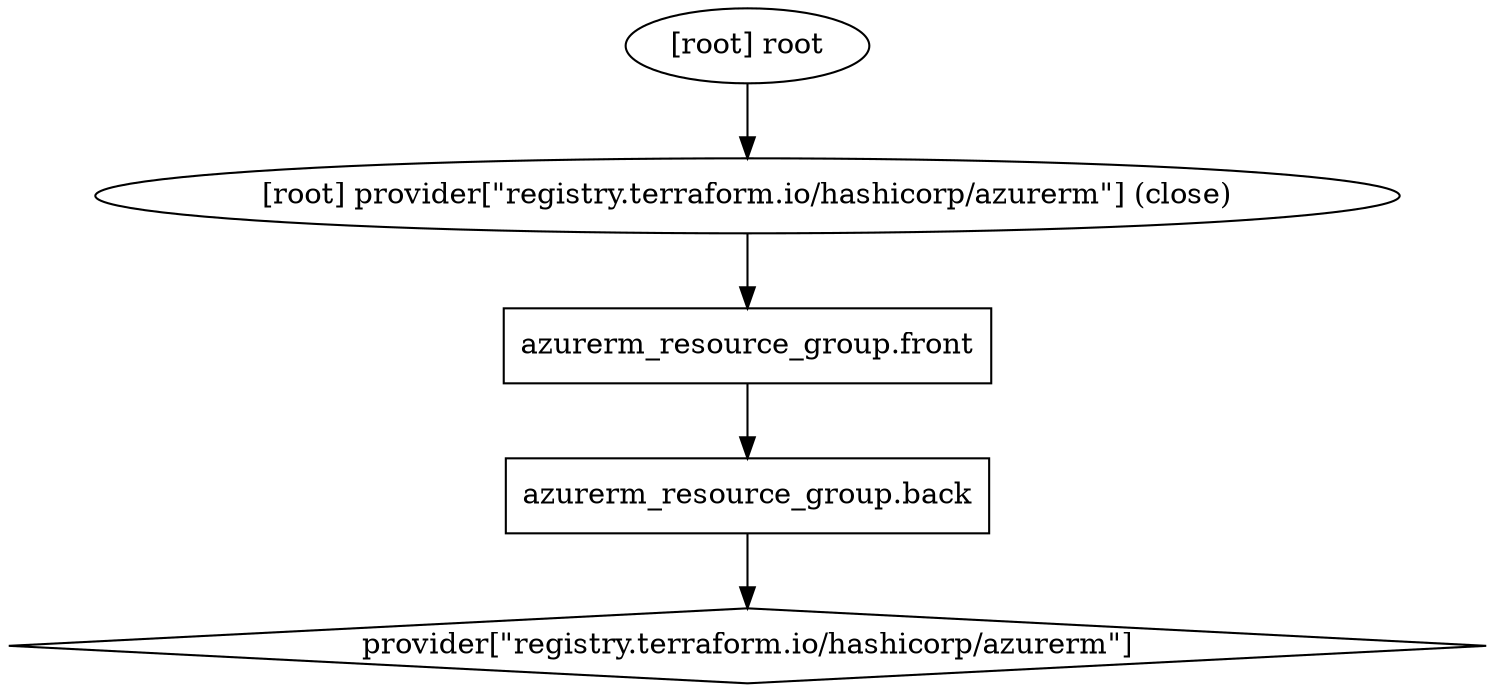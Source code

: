 digraph {
	compound = "true"
	newrank = "true"
	subgraph "root" {
		"[root] azurerm_resource_group.back (expand)" [label = "azurerm_resource_group.back", shape = "box"]
		"[root] azurerm_resource_group.front (expand)" [label = "azurerm_resource_group.front", shape = "box"]
		"[root] provider[\"registry.terraform.io/hashicorp/azurerm\"]" [label = "provider[\"registry.terraform.io/hashicorp/azurerm\"]", shape = "diamond"]
		"[root] azurerm_resource_group.back (expand)" -> "[root] provider[\"registry.terraform.io/hashicorp/azurerm\"]"
		"[root] azurerm_resource_group.front (expand)" -> "[root] azurerm_resource_group.back (expand)"
		"[root] provider[\"registry.terraform.io/hashicorp/azurerm\"] (close)" -> "[root] azurerm_resource_group.front (expand)"
		"[root] root" -> "[root] provider[\"registry.terraform.io/hashicorp/azurerm\"] (close)"
	}
}

